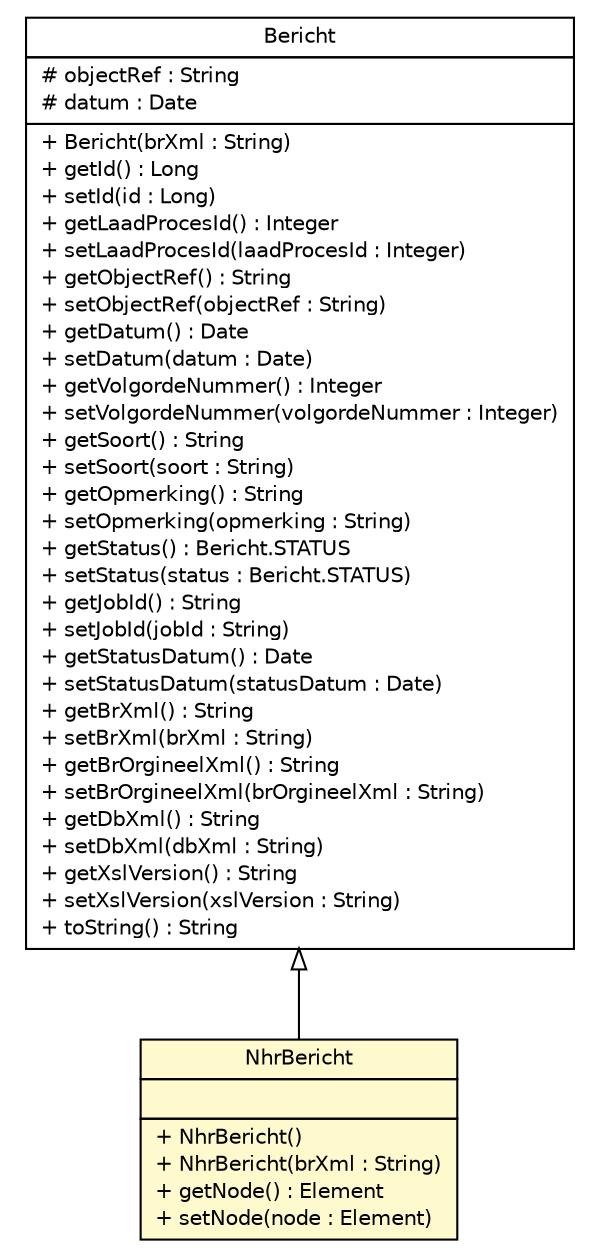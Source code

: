 #!/usr/local/bin/dot
#
# Class diagram 
# Generated by UMLGraph version R5_6-24-gf6e263 (http://www.umlgraph.org/)
#

digraph G {
	edge [fontname="Helvetica",fontsize=10,labelfontname="Helvetica",labelfontsize=10];
	node [fontname="Helvetica",fontsize=10,shape=plaintext];
	nodesep=0.25;
	ranksep=0.5;
	// nl.b3p.brmo.loader.entity.NhrBericht
	c2039 [label=<<table title="nl.b3p.brmo.loader.entity.NhrBericht" border="0" cellborder="1" cellspacing="0" cellpadding="2" port="p" bgcolor="lemonChiffon" href="./NhrBericht.html">
		<tr><td><table border="0" cellspacing="0" cellpadding="1">
<tr><td align="center" balign="center"> NhrBericht </td></tr>
		</table></td></tr>
		<tr><td><table border="0" cellspacing="0" cellpadding="1">
<tr><td align="left" balign="left">  </td></tr>
		</table></td></tr>
		<tr><td><table border="0" cellspacing="0" cellpadding="1">
<tr><td align="left" balign="left"> + NhrBericht() </td></tr>
<tr><td align="left" balign="left"> + NhrBericht(brXml : String) </td></tr>
<tr><td align="left" balign="left"> + getNode() : Element </td></tr>
<tr><td align="left" balign="left"> + setNode(node : Element) </td></tr>
		</table></td></tr>
		</table>>, URL="./NhrBericht.html", fontname="Helvetica", fontcolor="black", fontsize=10.0];
	// nl.b3p.brmo.loader.entity.Bericht
	c2044 [label=<<table title="nl.b3p.brmo.loader.entity.Bericht" border="0" cellborder="1" cellspacing="0" cellpadding="2" port="p" href="./Bericht.html">
		<tr><td><table border="0" cellspacing="0" cellpadding="1">
<tr><td align="center" balign="center"> Bericht </td></tr>
		</table></td></tr>
		<tr><td><table border="0" cellspacing="0" cellpadding="1">
<tr><td align="left" balign="left"> # objectRef : String </td></tr>
<tr><td align="left" balign="left"> # datum : Date </td></tr>
		</table></td></tr>
		<tr><td><table border="0" cellspacing="0" cellpadding="1">
<tr><td align="left" balign="left"> + Bericht(brXml : String) </td></tr>
<tr><td align="left" balign="left"> + getId() : Long </td></tr>
<tr><td align="left" balign="left"> + setId(id : Long) </td></tr>
<tr><td align="left" balign="left"> + getLaadProcesId() : Integer </td></tr>
<tr><td align="left" balign="left"> + setLaadProcesId(laadProcesId : Integer) </td></tr>
<tr><td align="left" balign="left"> + getObjectRef() : String </td></tr>
<tr><td align="left" balign="left"> + setObjectRef(objectRef : String) </td></tr>
<tr><td align="left" balign="left"> + getDatum() : Date </td></tr>
<tr><td align="left" balign="left"> + setDatum(datum : Date) </td></tr>
<tr><td align="left" balign="left"> + getVolgordeNummer() : Integer </td></tr>
<tr><td align="left" balign="left"> + setVolgordeNummer(volgordeNummer : Integer) </td></tr>
<tr><td align="left" balign="left"> + getSoort() : String </td></tr>
<tr><td align="left" balign="left"> + setSoort(soort : String) </td></tr>
<tr><td align="left" balign="left"> + getOpmerking() : String </td></tr>
<tr><td align="left" balign="left"> + setOpmerking(opmerking : String) </td></tr>
<tr><td align="left" balign="left"> + getStatus() : Bericht.STATUS </td></tr>
<tr><td align="left" balign="left"> + setStatus(status : Bericht.STATUS) </td></tr>
<tr><td align="left" balign="left"> + getJobId() : String </td></tr>
<tr><td align="left" balign="left"> + setJobId(jobId : String) </td></tr>
<tr><td align="left" balign="left"> + getStatusDatum() : Date </td></tr>
<tr><td align="left" balign="left"> + setStatusDatum(statusDatum : Date) </td></tr>
<tr><td align="left" balign="left"> + getBrXml() : String </td></tr>
<tr><td align="left" balign="left"> + setBrXml(brXml : String) </td></tr>
<tr><td align="left" balign="left"> + getBrOrgineelXml() : String </td></tr>
<tr><td align="left" balign="left"> + setBrOrgineelXml(brOrgineelXml : String) </td></tr>
<tr><td align="left" balign="left"> + getDbXml() : String </td></tr>
<tr><td align="left" balign="left"> + setDbXml(dbXml : String) </td></tr>
<tr><td align="left" balign="left"> + getXslVersion() : String </td></tr>
<tr><td align="left" balign="left"> + setXslVersion(xslVersion : String) </td></tr>
<tr><td align="left" balign="left"> + toString() : String </td></tr>
		</table></td></tr>
		</table>>, URL="./Bericht.html", fontname="Helvetica", fontcolor="black", fontsize=10.0];
	//nl.b3p.brmo.loader.entity.NhrBericht extends nl.b3p.brmo.loader.entity.Bericht
	c2044:p -> c2039:p [dir=back,arrowtail=empty];
}

